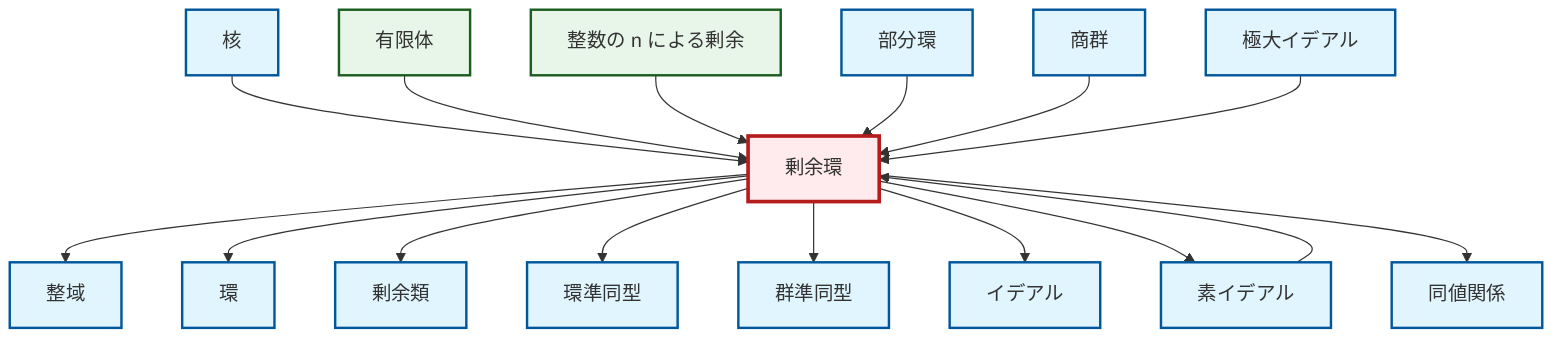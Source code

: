 graph TD
    classDef definition fill:#e1f5fe,stroke:#01579b,stroke-width:2px
    classDef theorem fill:#f3e5f5,stroke:#4a148c,stroke-width:2px
    classDef axiom fill:#fff3e0,stroke:#e65100,stroke-width:2px
    classDef example fill:#e8f5e9,stroke:#1b5e20,stroke-width:2px
    classDef current fill:#ffebee,stroke:#b71c1c,stroke-width:3px
    def-ideal["イデアル"]:::definition
    def-quotient-ring["剰余環"]:::definition
    def-ring-homomorphism["環準同型"]:::definition
    ex-finite-field["有限体"]:::example
    def-coset["剰余類"]:::definition
    def-integral-domain["整域"]:::definition
    def-subring["部分環"]:::definition
    ex-quotient-integers-mod-n["整数の n による剰余"]:::example
    def-equivalence-relation["同値関係"]:::definition
    def-quotient-group["商群"]:::definition
    def-kernel["核"]:::definition
    def-maximal-ideal["極大イデアル"]:::definition
    def-prime-ideal["素イデアル"]:::definition
    def-ring["環"]:::definition
    def-homomorphism["群準同型"]:::definition
    def-kernel --> def-quotient-ring
    ex-finite-field --> def-quotient-ring
    def-quotient-ring --> def-integral-domain
    def-quotient-ring --> def-ring
    ex-quotient-integers-mod-n --> def-quotient-ring
    def-subring --> def-quotient-ring
    def-quotient-ring --> def-coset
    def-quotient-group --> def-quotient-ring
    def-quotient-ring --> def-ring-homomorphism
    def-quotient-ring --> def-homomorphism
    def-quotient-ring --> def-ideal
    def-maximal-ideal --> def-quotient-ring
    def-quotient-ring --> def-prime-ideal
    def-quotient-ring --> def-equivalence-relation
    def-prime-ideal --> def-quotient-ring
    class def-quotient-ring current